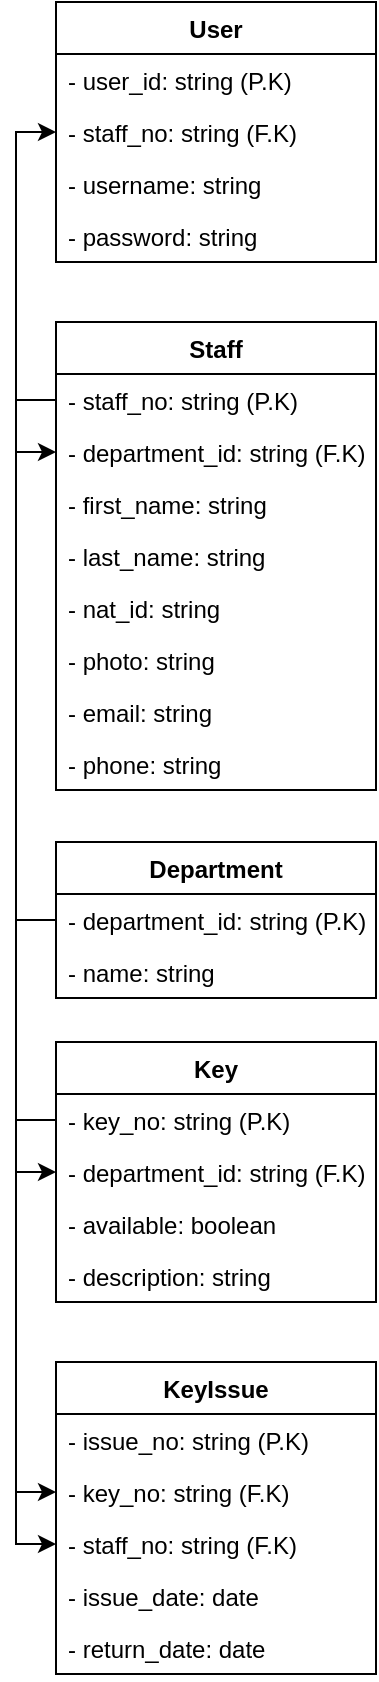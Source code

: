 <mxfile version="24.7.5">
  <diagram name="Page-1" id="osdGw8Rla8bN5nGwRj_8">
    <mxGraphModel dx="880" dy="567" grid="1" gridSize="10" guides="1" tooltips="1" connect="1" arrows="1" fold="1" page="1" pageScale="1" pageWidth="1920" pageHeight="1080" math="0" shadow="0">
      <root>
        <mxCell id="0" />
        <mxCell id="1" parent="0" />
        <mxCell id="m2xyX8pwNG5DT-dDYchL-1" value="User" style="swimlane;fontStyle=1;align=center;verticalAlign=top;childLayout=stackLayout;horizontal=1;startSize=26;horizontalStack=0;resizeParent=1;resizeParentMax=0;resizeLast=0;collapsible=1;marginBottom=0;whiteSpace=wrap;html=1;" vertex="1" parent="1">
          <mxGeometry x="40" y="40" width="160" height="130" as="geometry" />
        </mxCell>
        <mxCell id="m2xyX8pwNG5DT-dDYchL-2" value="- user_id: string&amp;nbsp;(P.K)" style="text;strokeColor=none;fillColor=none;align=left;verticalAlign=top;spacingLeft=4;spacingRight=4;overflow=hidden;rotatable=0;points=[[0,0.5],[1,0.5]];portConstraint=eastwest;whiteSpace=wrap;html=1;" vertex="1" parent="m2xyX8pwNG5DT-dDYchL-1">
          <mxGeometry y="26" width="160" height="26" as="geometry" />
        </mxCell>
        <mxCell id="m2xyX8pwNG5DT-dDYchL-7" value="- staff_no: string&amp;nbsp;(F.K)" style="text;strokeColor=none;fillColor=none;align=left;verticalAlign=top;spacingLeft=4;spacingRight=4;overflow=hidden;rotatable=0;points=[[0,0.5],[1,0.5]];portConstraint=eastwest;whiteSpace=wrap;html=1;" vertex="1" parent="m2xyX8pwNG5DT-dDYchL-1">
          <mxGeometry y="52" width="160" height="26" as="geometry" />
        </mxCell>
        <mxCell id="m2xyX8pwNG5DT-dDYchL-4" value="- username: string" style="text;strokeColor=none;fillColor=none;align=left;verticalAlign=top;spacingLeft=4;spacingRight=4;overflow=hidden;rotatable=0;points=[[0,0.5],[1,0.5]];portConstraint=eastwest;whiteSpace=wrap;html=1;" vertex="1" parent="m2xyX8pwNG5DT-dDYchL-1">
          <mxGeometry y="78" width="160" height="26" as="geometry" />
        </mxCell>
        <mxCell id="m2xyX8pwNG5DT-dDYchL-6" value="- password: string" style="text;strokeColor=none;fillColor=none;align=left;verticalAlign=top;spacingLeft=4;spacingRight=4;overflow=hidden;rotatable=0;points=[[0,0.5],[1,0.5]];portConstraint=eastwest;whiteSpace=wrap;html=1;" vertex="1" parent="m2xyX8pwNG5DT-dDYchL-1">
          <mxGeometry y="104" width="160" height="26" as="geometry" />
        </mxCell>
        <mxCell id="m2xyX8pwNG5DT-dDYchL-12" value="Staff" style="swimlane;fontStyle=1;align=center;verticalAlign=top;childLayout=stackLayout;horizontal=1;startSize=26;horizontalStack=0;resizeParent=1;resizeParentMax=0;resizeLast=0;collapsible=1;marginBottom=0;whiteSpace=wrap;html=1;" vertex="1" parent="1">
          <mxGeometry x="40" y="200" width="160" height="234" as="geometry" />
        </mxCell>
        <mxCell id="m2xyX8pwNG5DT-dDYchL-13" value="- staff_no: string&amp;nbsp;(P.K)" style="text;strokeColor=none;fillColor=none;align=left;verticalAlign=top;spacingLeft=4;spacingRight=4;overflow=hidden;rotatable=0;points=[[0,0.5],[1,0.5]];portConstraint=eastwest;whiteSpace=wrap;html=1;" vertex="1" parent="m2xyX8pwNG5DT-dDYchL-12">
          <mxGeometry y="26" width="160" height="26" as="geometry" />
        </mxCell>
        <mxCell id="m2xyX8pwNG5DT-dDYchL-17" value="- department_id: string (F.K)" style="text;strokeColor=none;fillColor=none;align=left;verticalAlign=top;spacingLeft=4;spacingRight=4;overflow=hidden;rotatable=0;points=[[0,0.5],[1,0.5]];portConstraint=eastwest;whiteSpace=wrap;html=1;" vertex="1" parent="m2xyX8pwNG5DT-dDYchL-12">
          <mxGeometry y="52" width="160" height="26" as="geometry" />
        </mxCell>
        <mxCell id="m2xyX8pwNG5DT-dDYchL-18" value="- first_name: string" style="text;strokeColor=none;fillColor=none;align=left;verticalAlign=top;spacingLeft=4;spacingRight=4;overflow=hidden;rotatable=0;points=[[0,0.5],[1,0.5]];portConstraint=eastwest;whiteSpace=wrap;html=1;" vertex="1" parent="m2xyX8pwNG5DT-dDYchL-12">
          <mxGeometry y="78" width="160" height="26" as="geometry" />
        </mxCell>
        <mxCell id="m2xyX8pwNG5DT-dDYchL-19" value="- last_name: string" style="text;strokeColor=none;fillColor=none;align=left;verticalAlign=top;spacingLeft=4;spacingRight=4;overflow=hidden;rotatable=0;points=[[0,0.5],[1,0.5]];portConstraint=eastwest;whiteSpace=wrap;html=1;" vertex="1" parent="m2xyX8pwNG5DT-dDYchL-12">
          <mxGeometry y="104" width="160" height="26" as="geometry" />
        </mxCell>
        <mxCell id="m2xyX8pwNG5DT-dDYchL-21" value="- nat_id: string" style="text;strokeColor=none;fillColor=none;align=left;verticalAlign=top;spacingLeft=4;spacingRight=4;overflow=hidden;rotatable=0;points=[[0,0.5],[1,0.5]];portConstraint=eastwest;whiteSpace=wrap;html=1;" vertex="1" parent="m2xyX8pwNG5DT-dDYchL-12">
          <mxGeometry y="130" width="160" height="26" as="geometry" />
        </mxCell>
        <mxCell id="m2xyX8pwNG5DT-dDYchL-22" value="- photo: string" style="text;strokeColor=none;fillColor=none;align=left;verticalAlign=top;spacingLeft=4;spacingRight=4;overflow=hidden;rotatable=0;points=[[0,0.5],[1,0.5]];portConstraint=eastwest;whiteSpace=wrap;html=1;" vertex="1" parent="m2xyX8pwNG5DT-dDYchL-12">
          <mxGeometry y="156" width="160" height="26" as="geometry" />
        </mxCell>
        <mxCell id="m2xyX8pwNG5DT-dDYchL-23" value="- email: string" style="text;strokeColor=none;fillColor=none;align=left;verticalAlign=top;spacingLeft=4;spacingRight=4;overflow=hidden;rotatable=0;points=[[0,0.5],[1,0.5]];portConstraint=eastwest;whiteSpace=wrap;html=1;" vertex="1" parent="m2xyX8pwNG5DT-dDYchL-12">
          <mxGeometry y="182" width="160" height="26" as="geometry" />
        </mxCell>
        <mxCell id="m2xyX8pwNG5DT-dDYchL-24" value="- phone: string" style="text;strokeColor=none;fillColor=none;align=left;verticalAlign=top;spacingLeft=4;spacingRight=4;overflow=hidden;rotatable=0;points=[[0,0.5],[1,0.5]];portConstraint=eastwest;whiteSpace=wrap;html=1;" vertex="1" parent="m2xyX8pwNG5DT-dDYchL-12">
          <mxGeometry y="208" width="160" height="26" as="geometry" />
        </mxCell>
        <mxCell id="m2xyX8pwNG5DT-dDYchL-31" value="Department" style="swimlane;fontStyle=1;align=center;verticalAlign=top;childLayout=stackLayout;horizontal=1;startSize=26;horizontalStack=0;resizeParent=1;resizeParentMax=0;resizeLast=0;collapsible=1;marginBottom=0;whiteSpace=wrap;html=1;" vertex="1" parent="1">
          <mxGeometry x="40" y="460" width="160" height="78" as="geometry" />
        </mxCell>
        <mxCell id="m2xyX8pwNG5DT-dDYchL-32" value="- department_id: string (P.K)" style="text;strokeColor=none;fillColor=none;align=left;verticalAlign=top;spacingLeft=4;spacingRight=4;overflow=hidden;rotatable=0;points=[[0,0.5],[1,0.5]];portConstraint=eastwest;whiteSpace=wrap;html=1;" vertex="1" parent="m2xyX8pwNG5DT-dDYchL-31">
          <mxGeometry y="26" width="160" height="26" as="geometry" />
        </mxCell>
        <mxCell id="m2xyX8pwNG5DT-dDYchL-35" value="- name: string" style="text;strokeColor=none;fillColor=none;align=left;verticalAlign=top;spacingLeft=4;spacingRight=4;overflow=hidden;rotatable=0;points=[[0,0.5],[1,0.5]];portConstraint=eastwest;whiteSpace=wrap;html=1;" vertex="1" parent="m2xyX8pwNG5DT-dDYchL-31">
          <mxGeometry y="52" width="160" height="26" as="geometry" />
        </mxCell>
        <mxCell id="m2xyX8pwNG5DT-dDYchL-36" value="Key" style="swimlane;fontStyle=1;align=center;verticalAlign=top;childLayout=stackLayout;horizontal=1;startSize=26;horizontalStack=0;resizeParent=1;resizeParentMax=0;resizeLast=0;collapsible=1;marginBottom=0;whiteSpace=wrap;html=1;" vertex="1" parent="1">
          <mxGeometry x="40" y="560" width="160" height="130" as="geometry" />
        </mxCell>
        <mxCell id="m2xyX8pwNG5DT-dDYchL-37" value="- key_no: string (P.K)" style="text;strokeColor=none;fillColor=none;align=left;verticalAlign=top;spacingLeft=4;spacingRight=4;overflow=hidden;rotatable=0;points=[[0,0.5],[1,0.5]];portConstraint=eastwest;whiteSpace=wrap;html=1;" vertex="1" parent="m2xyX8pwNG5DT-dDYchL-36">
          <mxGeometry y="26" width="160" height="26" as="geometry" />
        </mxCell>
        <mxCell id="m2xyX8pwNG5DT-dDYchL-40" value="- department_id: string (F.K)" style="text;strokeColor=none;fillColor=none;align=left;verticalAlign=top;spacingLeft=4;spacingRight=4;overflow=hidden;rotatable=0;points=[[0,0.5],[1,0.5]];portConstraint=eastwest;whiteSpace=wrap;html=1;" vertex="1" parent="m2xyX8pwNG5DT-dDYchL-36">
          <mxGeometry y="52" width="160" height="26" as="geometry" />
        </mxCell>
        <mxCell id="m2xyX8pwNG5DT-dDYchL-41" value="- available: boolean" style="text;strokeColor=none;fillColor=none;align=left;verticalAlign=top;spacingLeft=4;spacingRight=4;overflow=hidden;rotatable=0;points=[[0,0.5],[1,0.5]];portConstraint=eastwest;whiteSpace=wrap;html=1;" vertex="1" parent="m2xyX8pwNG5DT-dDYchL-36">
          <mxGeometry y="78" width="160" height="26" as="geometry" />
        </mxCell>
        <mxCell id="m2xyX8pwNG5DT-dDYchL-42" value="- description: string" style="text;strokeColor=none;fillColor=none;align=left;verticalAlign=top;spacingLeft=4;spacingRight=4;overflow=hidden;rotatable=0;points=[[0,0.5],[1,0.5]];portConstraint=eastwest;whiteSpace=wrap;html=1;" vertex="1" parent="m2xyX8pwNG5DT-dDYchL-36">
          <mxGeometry y="104" width="160" height="26" as="geometry" />
        </mxCell>
        <mxCell id="m2xyX8pwNG5DT-dDYchL-43" value="KeyIssue" style="swimlane;fontStyle=1;align=center;verticalAlign=top;childLayout=stackLayout;horizontal=1;startSize=26;horizontalStack=0;resizeParent=1;resizeParentMax=0;resizeLast=0;collapsible=1;marginBottom=0;whiteSpace=wrap;html=1;" vertex="1" parent="1">
          <mxGeometry x="40" y="720" width="160" height="156" as="geometry" />
        </mxCell>
        <mxCell id="m2xyX8pwNG5DT-dDYchL-44" value="- issue_no: string (P.K)" style="text;strokeColor=none;fillColor=none;align=left;verticalAlign=top;spacingLeft=4;spacingRight=4;overflow=hidden;rotatable=0;points=[[0,0.5],[1,0.5]];portConstraint=eastwest;whiteSpace=wrap;html=1;" vertex="1" parent="m2xyX8pwNG5DT-dDYchL-43">
          <mxGeometry y="26" width="160" height="26" as="geometry" />
        </mxCell>
        <mxCell id="m2xyX8pwNG5DT-dDYchL-47" value="- key_no: string (F.K)" style="text;strokeColor=none;fillColor=none;align=left;verticalAlign=top;spacingLeft=4;spacingRight=4;overflow=hidden;rotatable=0;points=[[0,0.5],[1,0.5]];portConstraint=eastwest;whiteSpace=wrap;html=1;" vertex="1" parent="m2xyX8pwNG5DT-dDYchL-43">
          <mxGeometry y="52" width="160" height="26" as="geometry" />
        </mxCell>
        <mxCell id="m2xyX8pwNG5DT-dDYchL-48" value="- staff_no: string (F.K)" style="text;strokeColor=none;fillColor=none;align=left;verticalAlign=top;spacingLeft=4;spacingRight=4;overflow=hidden;rotatable=0;points=[[0,0.5],[1,0.5]];portConstraint=eastwest;whiteSpace=wrap;html=1;" vertex="1" parent="m2xyX8pwNG5DT-dDYchL-43">
          <mxGeometry y="78" width="160" height="26" as="geometry" />
        </mxCell>
        <mxCell id="m2xyX8pwNG5DT-dDYchL-49" value="- issue_date: date" style="text;strokeColor=none;fillColor=none;align=left;verticalAlign=top;spacingLeft=4;spacingRight=4;overflow=hidden;rotatable=0;points=[[0,0.5],[1,0.5]];portConstraint=eastwest;whiteSpace=wrap;html=1;" vertex="1" parent="m2xyX8pwNG5DT-dDYchL-43">
          <mxGeometry y="104" width="160" height="26" as="geometry" />
        </mxCell>
        <mxCell id="m2xyX8pwNG5DT-dDYchL-50" value="- return_date: date" style="text;strokeColor=none;fillColor=none;align=left;verticalAlign=top;spacingLeft=4;spacingRight=4;overflow=hidden;rotatable=0;points=[[0,0.5],[1,0.5]];portConstraint=eastwest;whiteSpace=wrap;html=1;" vertex="1" parent="m2xyX8pwNG5DT-dDYchL-43">
          <mxGeometry y="130" width="160" height="26" as="geometry" />
        </mxCell>
        <mxCell id="m2xyX8pwNG5DT-dDYchL-52" style="edgeStyle=orthogonalEdgeStyle;rounded=0;orthogonalLoop=1;jettySize=auto;html=1;entryX=0;entryY=0.5;entryDx=0;entryDy=0;" edge="1" parent="1" source="m2xyX8pwNG5DT-dDYchL-37" target="m2xyX8pwNG5DT-dDYchL-47">
          <mxGeometry relative="1" as="geometry" />
        </mxCell>
        <mxCell id="m2xyX8pwNG5DT-dDYchL-53" style="edgeStyle=orthogonalEdgeStyle;rounded=0;orthogonalLoop=1;jettySize=auto;html=1;entryX=0;entryY=0.5;entryDx=0;entryDy=0;" edge="1" parent="1" source="m2xyX8pwNG5DT-dDYchL-32" target="m2xyX8pwNG5DT-dDYchL-40">
          <mxGeometry relative="1" as="geometry" />
        </mxCell>
        <mxCell id="m2xyX8pwNG5DT-dDYchL-54" style="edgeStyle=orthogonalEdgeStyle;rounded=0;orthogonalLoop=1;jettySize=auto;html=1;entryX=0;entryY=0.5;entryDx=0;entryDy=0;" edge="1" parent="1" source="m2xyX8pwNG5DT-dDYchL-32" target="m2xyX8pwNG5DT-dDYchL-17">
          <mxGeometry relative="1" as="geometry" />
        </mxCell>
        <mxCell id="m2xyX8pwNG5DT-dDYchL-55" style="edgeStyle=orthogonalEdgeStyle;rounded=0;orthogonalLoop=1;jettySize=auto;html=1;entryX=0;entryY=0.5;entryDx=0;entryDy=0;" edge="1" parent="1" source="m2xyX8pwNG5DT-dDYchL-13" target="m2xyX8pwNG5DT-dDYchL-7">
          <mxGeometry relative="1" as="geometry" />
        </mxCell>
        <mxCell id="m2xyX8pwNG5DT-dDYchL-56" style="edgeStyle=orthogonalEdgeStyle;rounded=0;orthogonalLoop=1;jettySize=auto;html=1;entryX=0;entryY=0.5;entryDx=0;entryDy=0;" edge="1" parent="1" source="m2xyX8pwNG5DT-dDYchL-13" target="m2xyX8pwNG5DT-dDYchL-48">
          <mxGeometry relative="1" as="geometry" />
        </mxCell>
      </root>
    </mxGraphModel>
  </diagram>
</mxfile>
